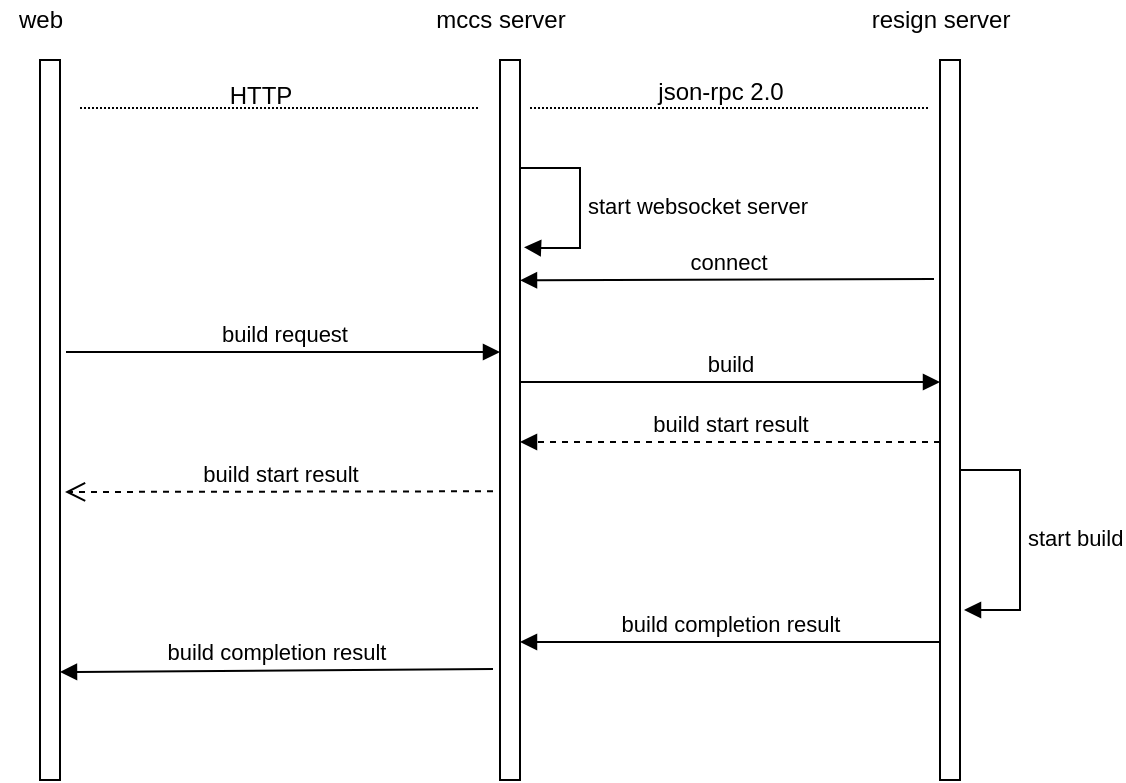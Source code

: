 <mxfile version="13.8.0" type="github">
  <diagram id="owJFNJhzbNbjEsK8q6B7" name="第 1 页">
    <mxGraphModel dx="713" dy="354" grid="1" gridSize="10" guides="1" tooltips="1" connect="1" arrows="1" fold="1" page="1" pageScale="1" pageWidth="827" pageHeight="1169" math="0" shadow="0">
      <root>
        <mxCell id="0" />
        <mxCell id="1" parent="0" />
        <mxCell id="U-FH6D3zTLMvbxHOJZrQ-1" value="" style="html=1;points=[];perimeter=orthogonalPerimeter;" vertex="1" parent="1">
          <mxGeometry x="150" y="80" width="10" height="360" as="geometry" />
        </mxCell>
        <mxCell id="U-FH6D3zTLMvbxHOJZrQ-4" value="" style="html=1;points=[];perimeter=orthogonalPerimeter;" vertex="1" parent="1">
          <mxGeometry x="380" y="80" width="10" height="360" as="geometry" />
        </mxCell>
        <mxCell id="U-FH6D3zTLMvbxHOJZrQ-5" value="" style="html=1;points=[];perimeter=orthogonalPerimeter;" vertex="1" parent="1">
          <mxGeometry x="600" y="80" width="10" height="360" as="geometry" />
        </mxCell>
        <mxCell id="U-FH6D3zTLMvbxHOJZrQ-6" value="web" style="text;html=1;align=center;verticalAlign=middle;resizable=0;points=[];autosize=1;" vertex="1" parent="1">
          <mxGeometry x="130" y="50" width="40" height="20" as="geometry" />
        </mxCell>
        <mxCell id="U-FH6D3zTLMvbxHOJZrQ-7" value="mccs server" style="text;html=1;align=center;verticalAlign=middle;resizable=0;points=[];autosize=1;" vertex="1" parent="1">
          <mxGeometry x="340" y="50" width="80" height="20" as="geometry" />
        </mxCell>
        <mxCell id="U-FH6D3zTLMvbxHOJZrQ-8" value="resign server" style="text;html=1;align=center;verticalAlign=middle;resizable=0;points=[];autosize=1;" vertex="1" parent="1">
          <mxGeometry x="560" y="50" width="80" height="20" as="geometry" />
        </mxCell>
        <mxCell id="U-FH6D3zTLMvbxHOJZrQ-10" value="start websocket server&lt;br&gt;" style="edgeStyle=orthogonalEdgeStyle;html=1;align=left;spacingLeft=2;endArrow=block;rounded=0;entryX=1.2;entryY=0.138;entryDx=0;entryDy=0;entryPerimeter=0;" edge="1" parent="1">
          <mxGeometry relative="1" as="geometry">
            <mxPoint x="390" y="134" as="sourcePoint" />
            <Array as="points">
              <mxPoint x="420" y="134" />
              <mxPoint x="420" y="174" />
              <mxPoint x="400" y="174" />
            </Array>
            <mxPoint x="392" y="173.68" as="targetPoint" />
          </mxGeometry>
        </mxCell>
        <mxCell id="U-FH6D3zTLMvbxHOJZrQ-11" value="build request" style="html=1;verticalAlign=bottom;endArrow=block;" edge="1" parent="1">
          <mxGeometry width="80" relative="1" as="geometry">
            <mxPoint x="163" y="226" as="sourcePoint" />
            <mxPoint x="380" y="226" as="targetPoint" />
            <Array as="points" />
          </mxGeometry>
        </mxCell>
        <mxCell id="U-FH6D3zTLMvbxHOJZrQ-17" value="json-rpc 2.0" style="text;html=1;align=center;verticalAlign=middle;resizable=0;points=[];autosize=1;" vertex="1" parent="1">
          <mxGeometry x="450" y="86" width="80" height="20" as="geometry" />
        </mxCell>
        <mxCell id="U-FH6D3zTLMvbxHOJZrQ-19" value="build start result" style="html=1;verticalAlign=bottom;endArrow=open;dashed=1;endSize=8;entryX=1.25;entryY=0.5;entryDx=0;entryDy=0;entryPerimeter=0;exitX=-0.35;exitY=0.499;exitDx=0;exitDy=0;exitPerimeter=0;" edge="1" parent="1">
          <mxGeometry relative="1" as="geometry">
            <mxPoint x="376.5" y="295.64" as="sourcePoint" />
            <mxPoint x="162.5" y="296" as="targetPoint" />
          </mxGeometry>
        </mxCell>
        <mxCell id="U-FH6D3zTLMvbxHOJZrQ-20" value="build" style="html=1;verticalAlign=bottom;endArrow=block;" edge="1" parent="1">
          <mxGeometry width="80" relative="1" as="geometry">
            <mxPoint x="390" y="241" as="sourcePoint" />
            <mxPoint x="600" y="241" as="targetPoint" />
            <Array as="points" />
          </mxGeometry>
        </mxCell>
        <mxCell id="U-FH6D3zTLMvbxHOJZrQ-24" value="build start result" style="html=1;verticalAlign=bottom;endArrow=block;dashed=1;" edge="1" parent="1">
          <mxGeometry width="80" relative="1" as="geometry">
            <mxPoint x="600" y="271" as="sourcePoint" />
            <mxPoint x="390" y="271" as="targetPoint" />
            <Array as="points" />
          </mxGeometry>
        </mxCell>
        <mxCell id="U-FH6D3zTLMvbxHOJZrQ-25" value="start build" style="edgeStyle=orthogonalEdgeStyle;html=1;align=left;spacingLeft=2;endArrow=block;rounded=0;" edge="1" parent="1">
          <mxGeometry relative="1" as="geometry">
            <mxPoint x="610" y="285" as="sourcePoint" />
            <Array as="points">
              <mxPoint x="640" y="285" />
              <mxPoint x="640" y="355" />
              <mxPoint x="612" y="355" />
            </Array>
            <mxPoint x="612" y="355" as="targetPoint" />
          </mxGeometry>
        </mxCell>
        <mxCell id="U-FH6D3zTLMvbxHOJZrQ-26" value="build completion result" style="html=1;verticalAlign=bottom;endArrow=block;" edge="1" parent="1">
          <mxGeometry width="80" relative="1" as="geometry">
            <mxPoint x="600" y="371" as="sourcePoint" />
            <mxPoint x="390" y="371" as="targetPoint" />
            <Array as="points" />
          </mxGeometry>
        </mxCell>
        <mxCell id="U-FH6D3zTLMvbxHOJZrQ-28" value="build completion result" style="html=1;verticalAlign=bottom;endArrow=block;exitX=-0.35;exitY=0.746;exitDx=0;exitDy=0;exitPerimeter=0;" edge="1" parent="1">
          <mxGeometry width="80" relative="1" as="geometry">
            <mxPoint x="376.5" y="384.56" as="sourcePoint" />
            <mxPoint x="160" y="386" as="targetPoint" />
            <Array as="points" />
          </mxGeometry>
        </mxCell>
        <mxCell id="U-FH6D3zTLMvbxHOJZrQ-29" value="" style="line;strokeWidth=1;fillColor=none;align=left;verticalAlign=middle;spacingTop=-1;spacingLeft=3;spacingRight=3;rotatable=0;labelPosition=right;points=[];portConstraint=eastwest;dashed=1;dashPattern=1 1;" vertex="1" parent="1">
          <mxGeometry x="170" y="100" width="200" height="8" as="geometry" />
        </mxCell>
        <mxCell id="U-FH6D3zTLMvbxHOJZrQ-30" value="HTTP" style="text;html=1;align=center;verticalAlign=middle;resizable=0;points=[];autosize=1;" vertex="1" parent="1">
          <mxGeometry x="235" y="88" width="50" height="20" as="geometry" />
        </mxCell>
        <mxCell id="U-FH6D3zTLMvbxHOJZrQ-31" value="" style="line;strokeWidth=1;fillColor=none;align=left;verticalAlign=middle;spacingTop=-1;spacingLeft=3;spacingRight=3;rotatable=0;labelPosition=right;points=[];portConstraint=eastwest;dashed=1;dashPattern=1 1;" vertex="1" parent="1">
          <mxGeometry x="395" y="100" width="200" height="8" as="geometry" />
        </mxCell>
        <mxCell id="U-FH6D3zTLMvbxHOJZrQ-35" value="connect" style="html=1;verticalAlign=bottom;endArrow=block;entryX=1;entryY=0.306;entryDx=0;entryDy=0;entryPerimeter=0;exitX=-0.3;exitY=0.304;exitDx=0;exitDy=0;exitPerimeter=0;" edge="1" parent="1" source="U-FH6D3zTLMvbxHOJZrQ-5" target="U-FH6D3zTLMvbxHOJZrQ-4">
          <mxGeometry width="80" relative="1" as="geometry">
            <mxPoint x="520" y="190" as="sourcePoint" />
            <mxPoint x="440" y="190" as="targetPoint" />
          </mxGeometry>
        </mxCell>
      </root>
    </mxGraphModel>
  </diagram>
</mxfile>
